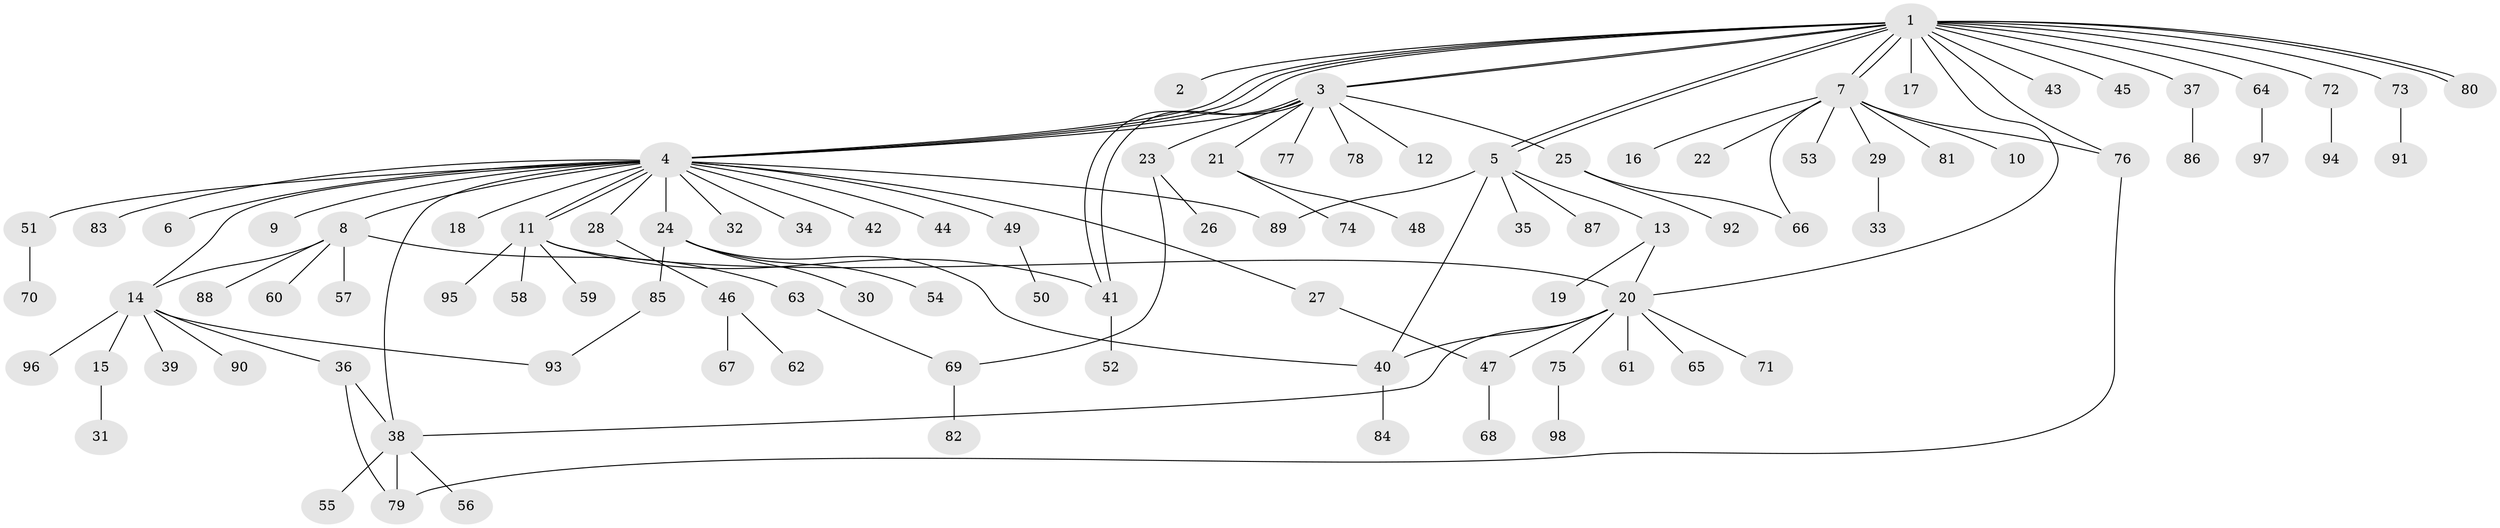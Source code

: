 // coarse degree distribution, {19: 0.013513513513513514, 1: 0.7027027027027027, 12: 0.013513513513513514, 23: 0.013513513513513514, 6: 0.05405405405405406, 10: 0.013513513513513514, 11: 0.013513513513513514, 8: 0.013513513513513514, 2: 0.08108108108108109, 4: 0.04054054054054054, 3: 0.04054054054054054}
// Generated by graph-tools (version 1.1) at 2025/41/03/06/25 10:41:47]
// undirected, 98 vertices, 122 edges
graph export_dot {
graph [start="1"]
  node [color=gray90,style=filled];
  1;
  2;
  3;
  4;
  5;
  6;
  7;
  8;
  9;
  10;
  11;
  12;
  13;
  14;
  15;
  16;
  17;
  18;
  19;
  20;
  21;
  22;
  23;
  24;
  25;
  26;
  27;
  28;
  29;
  30;
  31;
  32;
  33;
  34;
  35;
  36;
  37;
  38;
  39;
  40;
  41;
  42;
  43;
  44;
  45;
  46;
  47;
  48;
  49;
  50;
  51;
  52;
  53;
  54;
  55;
  56;
  57;
  58;
  59;
  60;
  61;
  62;
  63;
  64;
  65;
  66;
  67;
  68;
  69;
  70;
  71;
  72;
  73;
  74;
  75;
  76;
  77;
  78;
  79;
  80;
  81;
  82;
  83;
  84;
  85;
  86;
  87;
  88;
  89;
  90;
  91;
  92;
  93;
  94;
  95;
  96;
  97;
  98;
  1 -- 2;
  1 -- 3;
  1 -- 3;
  1 -- 4;
  1 -- 4;
  1 -- 4;
  1 -- 5;
  1 -- 5;
  1 -- 7;
  1 -- 7;
  1 -- 17;
  1 -- 20;
  1 -- 37;
  1 -- 43;
  1 -- 45;
  1 -- 64;
  1 -- 72;
  1 -- 73;
  1 -- 76;
  1 -- 80;
  1 -- 80;
  3 -- 4;
  3 -- 12;
  3 -- 21;
  3 -- 23;
  3 -- 25;
  3 -- 41;
  3 -- 41;
  3 -- 77;
  3 -- 78;
  4 -- 6;
  4 -- 8;
  4 -- 9;
  4 -- 11;
  4 -- 11;
  4 -- 14;
  4 -- 18;
  4 -- 24;
  4 -- 27;
  4 -- 28;
  4 -- 32;
  4 -- 34;
  4 -- 38;
  4 -- 42;
  4 -- 44;
  4 -- 49;
  4 -- 51;
  4 -- 83;
  4 -- 89;
  5 -- 13;
  5 -- 35;
  5 -- 40;
  5 -- 87;
  5 -- 89;
  7 -- 10;
  7 -- 16;
  7 -- 22;
  7 -- 29;
  7 -- 53;
  7 -- 66;
  7 -- 76;
  7 -- 81;
  8 -- 14;
  8 -- 57;
  8 -- 60;
  8 -- 63;
  8 -- 88;
  11 -- 20;
  11 -- 41;
  11 -- 58;
  11 -- 59;
  11 -- 95;
  13 -- 19;
  13 -- 20;
  14 -- 15;
  14 -- 36;
  14 -- 39;
  14 -- 90;
  14 -- 93;
  14 -- 96;
  15 -- 31;
  20 -- 38;
  20 -- 40;
  20 -- 47;
  20 -- 61;
  20 -- 65;
  20 -- 71;
  20 -- 75;
  21 -- 48;
  21 -- 74;
  23 -- 26;
  23 -- 69;
  24 -- 30;
  24 -- 40;
  24 -- 54;
  24 -- 85;
  25 -- 66;
  25 -- 92;
  27 -- 47;
  28 -- 46;
  29 -- 33;
  36 -- 38;
  36 -- 79;
  37 -- 86;
  38 -- 55;
  38 -- 56;
  38 -- 79;
  40 -- 84;
  41 -- 52;
  46 -- 62;
  46 -- 67;
  47 -- 68;
  49 -- 50;
  51 -- 70;
  63 -- 69;
  64 -- 97;
  69 -- 82;
  72 -- 94;
  73 -- 91;
  75 -- 98;
  76 -- 79;
  85 -- 93;
}

